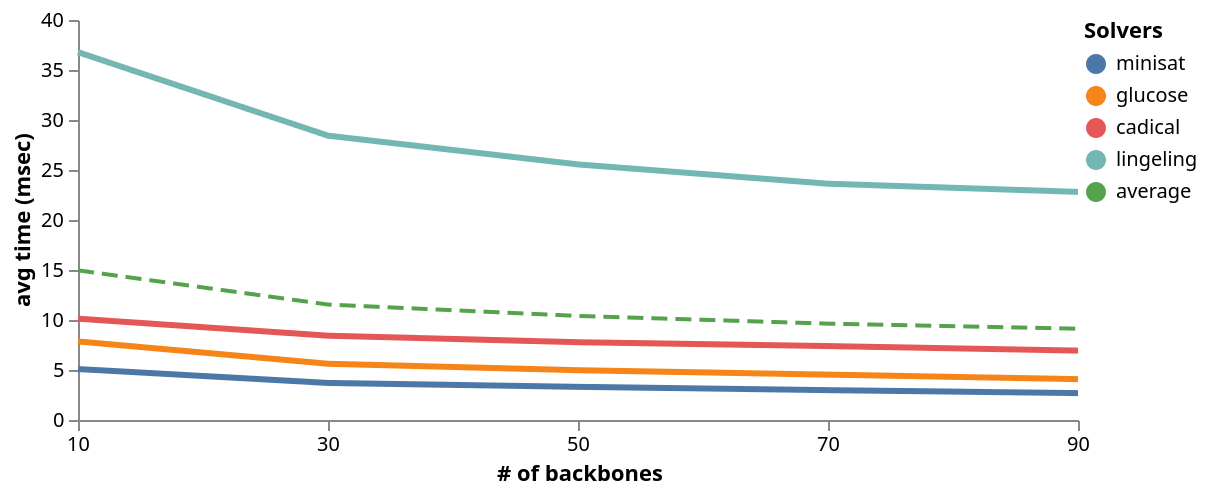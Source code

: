 {
  "$schema": "https://vega.github.io/schema/vega/v5.json",
  "description": "A basic line chart example.",
  "width": 500,
  "height": 200,
  "padding": 5,
  "signals": [
    {
      "name": "tooltip",
      "value": {},
      "on": [
        {"events": "line:mouseover", "update": "datum"},
        {"events": "line:mouseout", "update": "{}"}
      ]
    }
  ],

  "data": [
    {
      "name": "table",
      "format": {
        "type": "csv",
        "parse": {"nbclauses": "number", "nbbackbones": "number", "avg_time": "number", "avg_calls": "number"},
        "header": ["solver", "nbclauses", "nbbackbones", "avg_time", "avg_calls"]
      },
      "values": "minisat,403,10,0.005101,47.0\nglucose,403,10,0.007661,48.5\ncadical,403,10,0.010308,44.1\nlingeling,403,10,0.036966,49.0\nminisat,403,30,0.003855,33.9\nglucose,403,30,0.005807,34.6\ncadical,403,30,0.008622,33.1\nlingeling,403,30,0.029104,34.7\nminisat,403,50,0.003362,25.2\nglucose,403,50,0.005055,25.7\ncadical,403,50,0.007946,25.0\nlingeling,403,50,0.026261,25.5\nminisat,403,70,0.003122,23.5\nglucose,403,70,0.004749,23.4\ncadical,403,70,0.007741,23.0\nlingeling,403,70,0.025186,23.3\nminisat,403,90,0.002816,11.7\nglucose,403,90,0.004334,11.6\ncadical,403,90,0.007396,11.6\nlingeling,403,90,0.024171,11.6\nminisat,411,10,0.005094,46.7\nglucose,411,10,0.007855,49.0\ncadical,411,10,0.010129,44.6\nlingeling,411,10,0.036779,49.3\nminisat,411,30,0.003704,34.2\nglucose,411,30,0.005623,34.7\ncadical,411,30,0.008430,33.3\nlingeling,411,30,0.028431,34.9\nminisat,411,50,0.003316,25.7\nglucose,411,50,0.004979,26.0\ncadical,411,50,0.007778,25.3\nlingeling,411,50,0.025556,26.0\nminisat,411,70,0.002986,23.2\nglucose,411,70,0.004537,23.2\ncadical,411,70,0.007393,23.0\nlingeling,411,70,0.023627,23.4\nminisat,411,90,0.002687,11.6\nglucose,411,90,0.004086,11.6\ncadical,411,90,0.006939,11.7\nlingeling,411,90,0.022810,11.7\nminisat,449,10,0.004592,51.9\nglucose,449,10,0.007084,53.8\ncadical,449,10,0.008997,48.9\nlingeling,449,10,0.033732,55.0\nminisat,449,30,0.003221,36.2\nglucose,449,30,0.004776,37.1\ncadical,449,30,0.007002,35.4\nlingeling,449,30,0.024419,37.8\nminisat,449,50,0.002628,26.4\nglucose,449,50,0.003857,26.6\ncadical,449,50,0.005949,25.9\nlingeling,449,50,0.020099,26.8\nminisat,449,70,0.002365,22.5\nglucose,449,70,0.003447,22.7\ncadical,449,70,0.005586,22.3\nlingeling,449,70,0.018603,22.8\nminisat,449,90,0.002059,11.5\nglucose,449,90,0.002963,11.5\ncadical,449,90,0.005076,11.6\nlingeling,449,90,0.016964,11.5",
      "transform": [
        {"type":"filter", "expr": "datum.nbclauses == 411"},
        {"type":"formula",
         "expr": "datum.avg_time * 1000",
         "as": "avg_time_msec"}
      ]
    },
    {
      "name": "average_per_backbone_count",
      "source": "table",
      "transform": [
        {
          "type": "aggregate",
          "groupby": ["nbbackbones"],
          "fields": ["avg_time_msec"],
          "ops": ["average"]
        },
        {
          "type": "formula",
          "as": "solver",
          "expr": "\"average\""
        }
      ]
    }
  ],

  "scales": [
    {
      "name": "n",
      "type": "point",
      "range": "width",
      "domain": {"data": "table", "field": "nbbackbones"}
    },
    {
      "name": "time",
      "type": "linear",
      "zero":true,
      "range": "height",
      "nice": true,
      "domain": {"data": "table", "field": "avg_time_msec"}
    },
    {
      "name": "color",
      "type": "ordinal",
      "range": "category",
      "domain": {
        "fields": [
          {"data": "table", "field": "solver"},
          {"data": "average_per_backbone_count", "field": "solver"}
        ]
      }
    }
  ],

  "axes": [
    {"orient": "bottom", "scale": "n", "title": "# of backbones"},
    {"orient": "left", "scale": "time",
    "title": "avg time (msec)"}
  ],
  "legends": [
    {
      "fill": "color",
      "title": "Solvers",
      "offset": 0,
      "encode": {
        "symbols": {
          "update": {
            "fillOpacity": {"value": 1},
            "stroke": {"value": "transparent"}
          }
        }
      }
    }
  ],

  "marks": [
    {
      "type": "text",
      "name": "solverText",
      "encode": {
        "enter": {
          "align": {"value": "center"},
          "baseline": {"value": "bottom"},
          "fill": {"value": "#444"},
          "fontSize": {"value": 30}
        },
        "update": {
          "x": {"signal": "width/2"},
          "y": {"signal": "height/2+20"},
          "text": [
            {"test": "tooltip.solver", "signal": "\"solver: \" + tooltip.solver"},
            {"value": ""}
          ]
        }
      }
    },
    {
      "type": "line",
      "name": "avg",
      "from": {"data": "average_per_backbone_count"},
      "encode": {
        "enter": {
          "x": {"scale": "n", "field": "nbbackbones"},
          "y": {"scale": "time", "field": "average_avg_time_msec"},
          "stroke": {"scale": "color", "field": "solver"},
          "strokeDash": {"value": [8,4]}
        },
        "update": {
          "strokeWidth": {"value": 2}
        },
        "hover": {
          "strokeWidth": {"value": 4}
        }
      }
    },
    {
      "type": "group",
      "from": {
        "facet": {
          "name": "series",
          "data": "table",
          "groupby": "solver"
        }
      },
      "marks": [
        {
          "type": "line",
          "from": {"data": "series"},
          "encode": {
            "enter": {
              "x": {"scale": "n", "field": "nbbackbones"},
              "y": {"scale": "time", "field": "avg_time_msec"},
              "stroke": {"scale": "color", "field": "solver"}
            },
            "update": {
              "strokeWidth": {"value": 3}
            },
            "hover": {
              "strokeWidth": {"value": 5}
            }
          }
        }
      ]
    }
  ]
}
